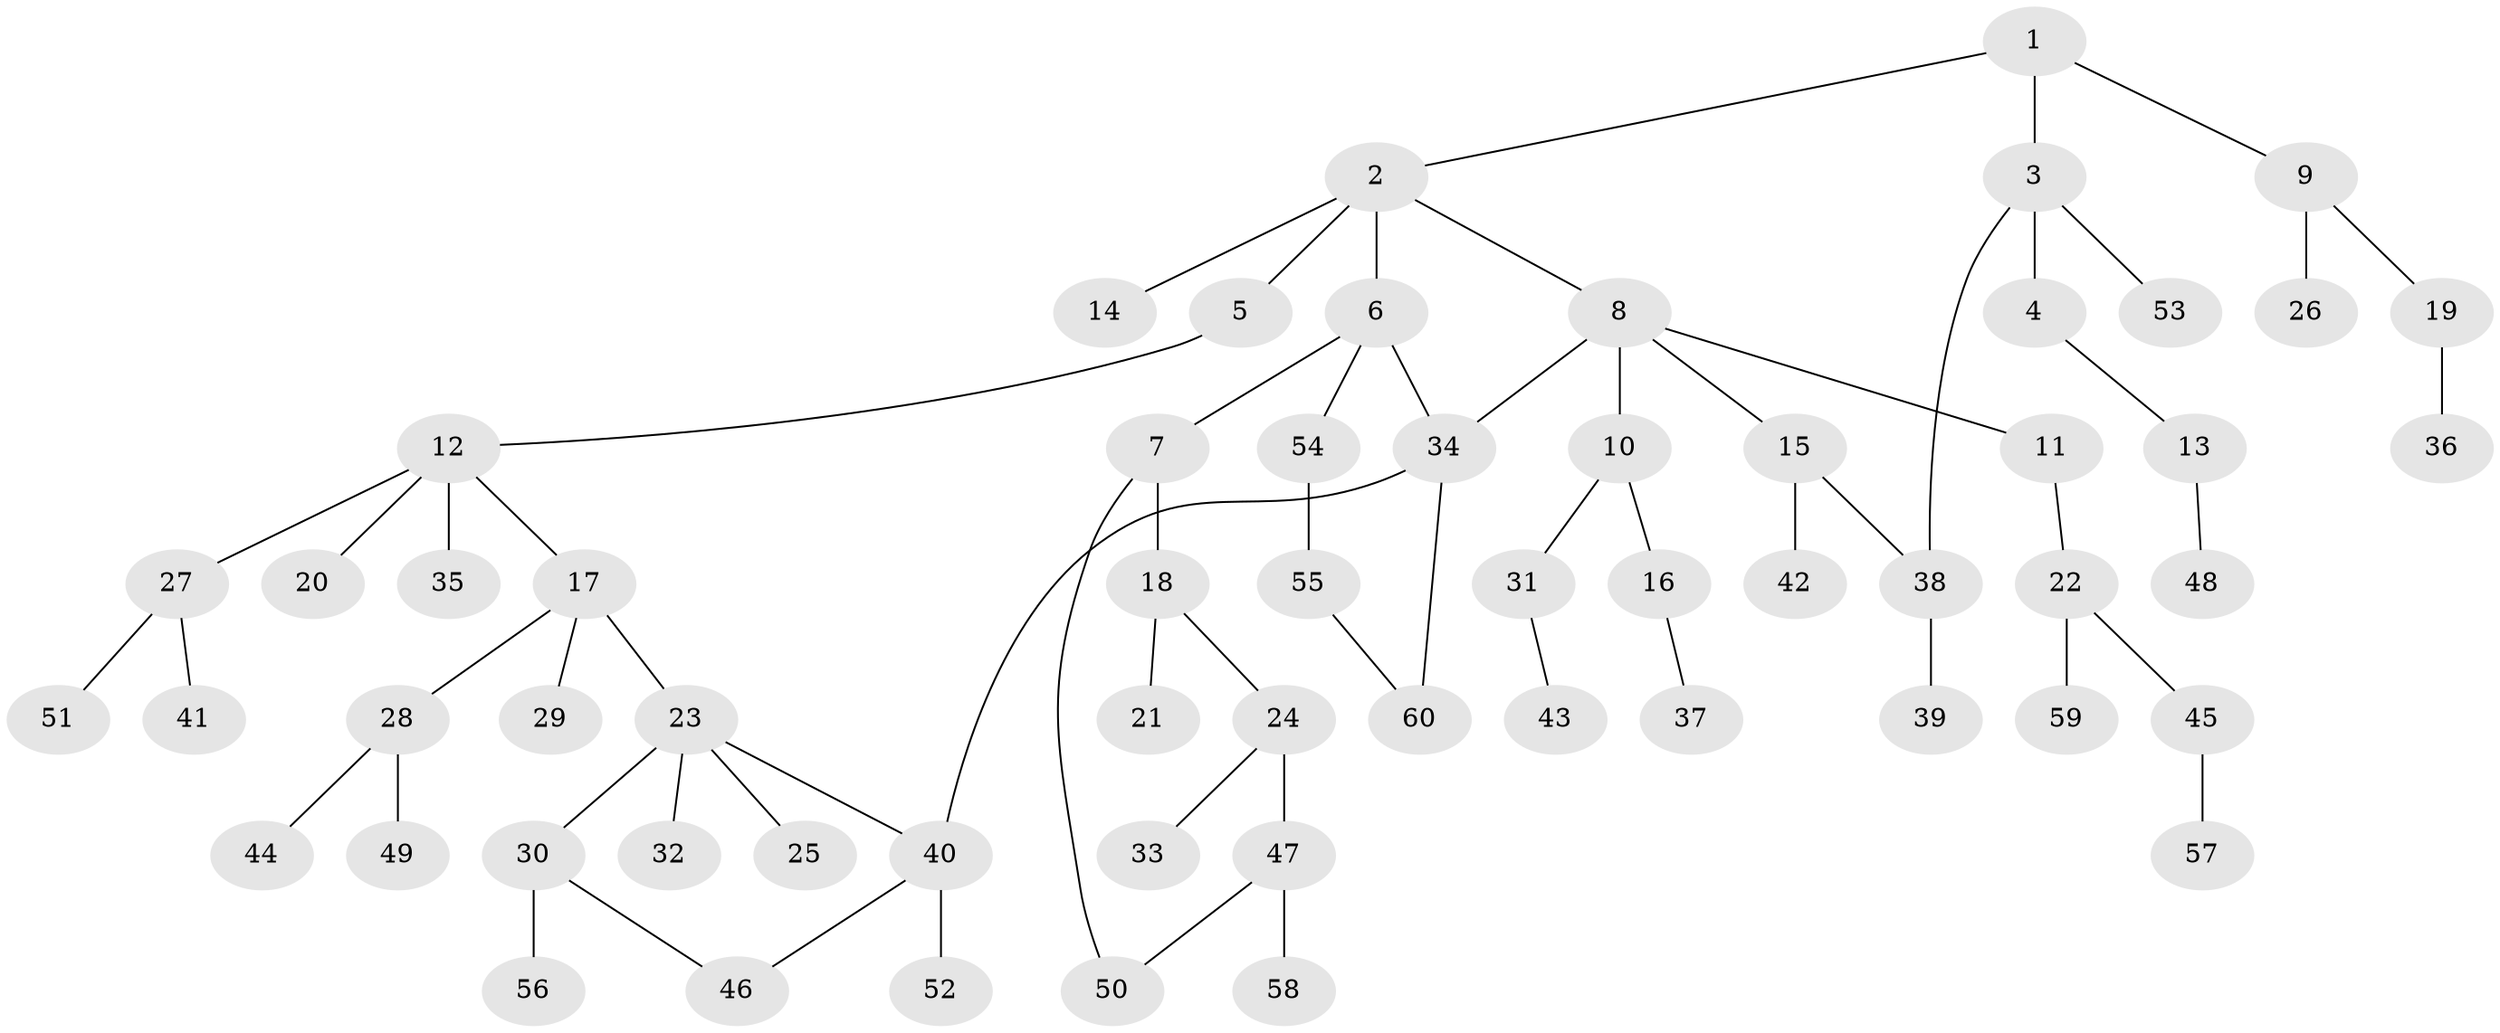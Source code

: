 // Generated by graph-tools (version 1.1) at 2025/42/03/09/25 04:42:53]
// undirected, 60 vertices, 65 edges
graph export_dot {
graph [start="1"]
  node [color=gray90,style=filled];
  1;
  2;
  3;
  4;
  5;
  6;
  7;
  8;
  9;
  10;
  11;
  12;
  13;
  14;
  15;
  16;
  17;
  18;
  19;
  20;
  21;
  22;
  23;
  24;
  25;
  26;
  27;
  28;
  29;
  30;
  31;
  32;
  33;
  34;
  35;
  36;
  37;
  38;
  39;
  40;
  41;
  42;
  43;
  44;
  45;
  46;
  47;
  48;
  49;
  50;
  51;
  52;
  53;
  54;
  55;
  56;
  57;
  58;
  59;
  60;
  1 -- 2;
  1 -- 3;
  1 -- 9;
  2 -- 5;
  2 -- 6;
  2 -- 8;
  2 -- 14;
  3 -- 4;
  3 -- 53;
  3 -- 38;
  4 -- 13;
  5 -- 12;
  6 -- 7;
  6 -- 54;
  6 -- 34;
  7 -- 18;
  7 -- 50;
  8 -- 10;
  8 -- 11;
  8 -- 15;
  8 -- 34;
  9 -- 19;
  9 -- 26;
  10 -- 16;
  10 -- 31;
  11 -- 22;
  12 -- 17;
  12 -- 20;
  12 -- 27;
  12 -- 35;
  13 -- 48;
  15 -- 38;
  15 -- 42;
  16 -- 37;
  17 -- 23;
  17 -- 28;
  17 -- 29;
  18 -- 21;
  18 -- 24;
  19 -- 36;
  22 -- 45;
  22 -- 59;
  23 -- 25;
  23 -- 30;
  23 -- 32;
  23 -- 40;
  24 -- 33;
  24 -- 47;
  27 -- 41;
  27 -- 51;
  28 -- 44;
  28 -- 49;
  30 -- 46;
  30 -- 56;
  31 -- 43;
  34 -- 60;
  34 -- 40;
  38 -- 39;
  40 -- 52;
  40 -- 46;
  45 -- 57;
  47 -- 50;
  47 -- 58;
  54 -- 55;
  55 -- 60;
}
